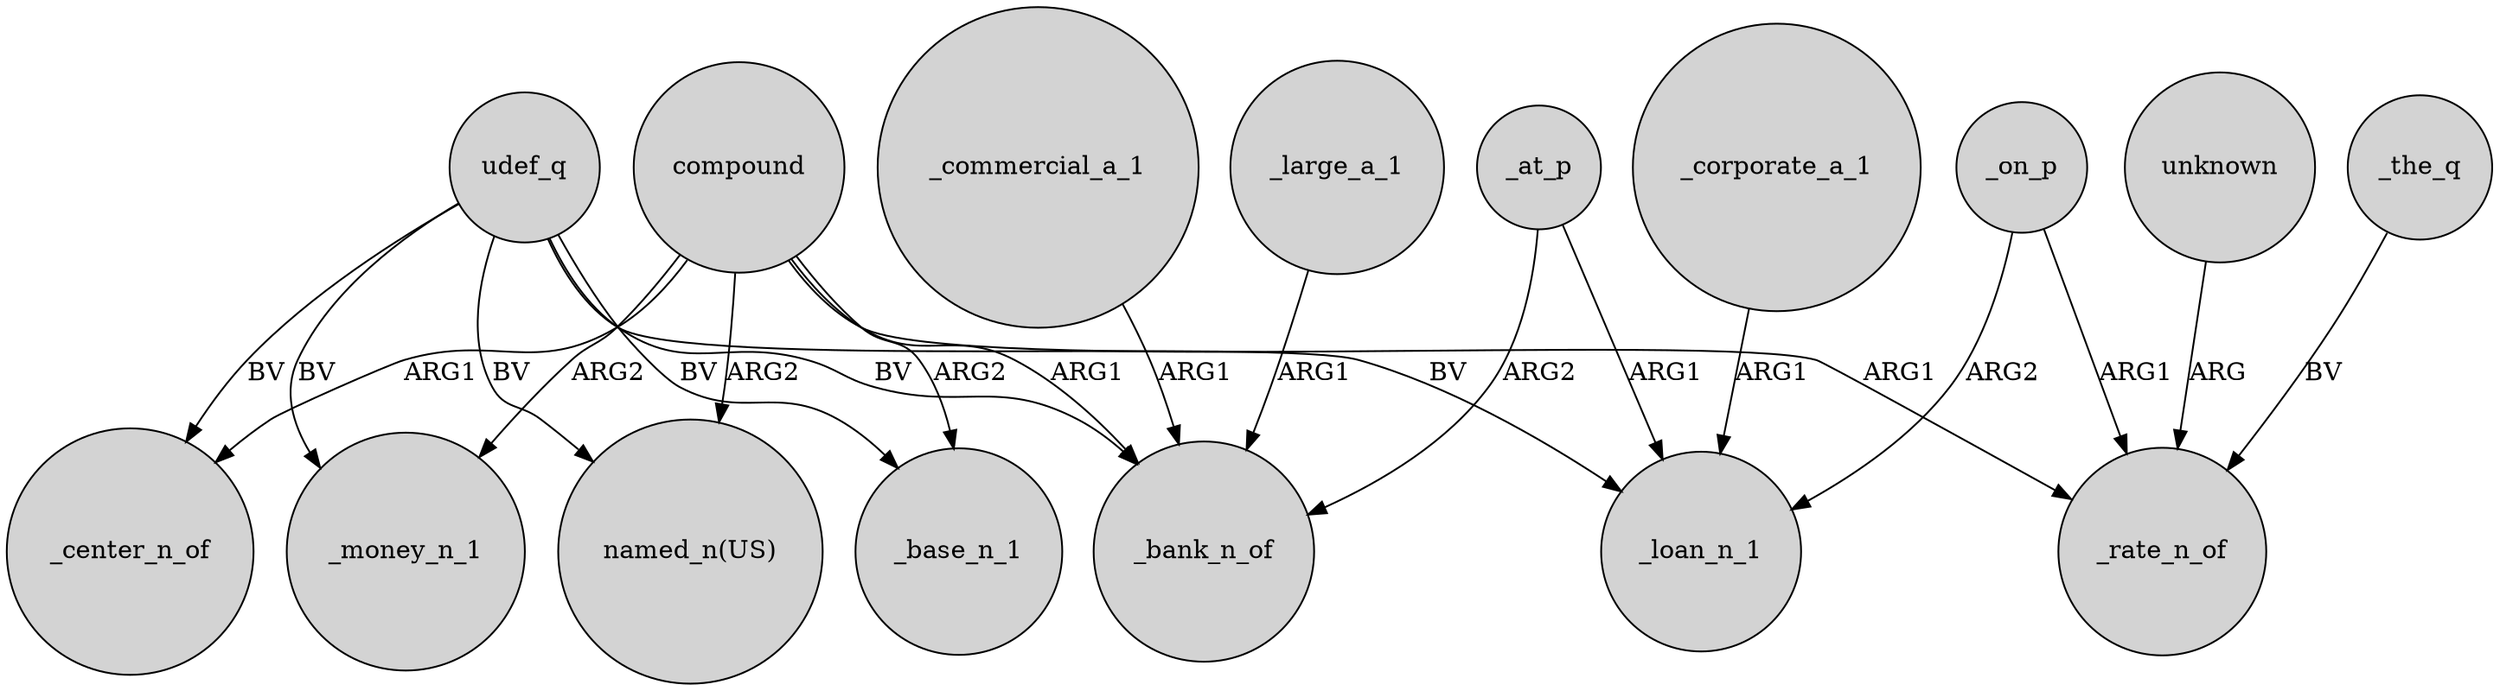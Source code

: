 digraph {
	node [shape=circle style=filled]
	udef_q -> _money_n_1 [label=BV]
	udef_q -> "named_n(US)" [label=BV]
	_on_p -> _loan_n_1 [label=ARG2]
	_at_p -> _bank_n_of [label=ARG2]
	udef_q -> _loan_n_1 [label=BV]
	compound -> _bank_n_of [label=ARG1]
	_large_a_1 -> _bank_n_of [label=ARG1]
	compound -> _rate_n_of [label=ARG1]
	unknown -> _rate_n_of [label=ARG]
	_the_q -> _rate_n_of [label=BV]
	udef_q -> _base_n_1 [label=BV]
	udef_q -> _center_n_of [label=BV]
	compound -> "named_n(US)" [label=ARG2]
	compound -> _base_n_1 [label=ARG2]
	_at_p -> _loan_n_1 [label=ARG1]
	compound -> _money_n_1 [label=ARG2]
	compound -> _center_n_of [label=ARG1]
	_corporate_a_1 -> _loan_n_1 [label=ARG1]
	_on_p -> _rate_n_of [label=ARG1]
	_commercial_a_1 -> _bank_n_of [label=ARG1]
	udef_q -> _bank_n_of [label=BV]
}
